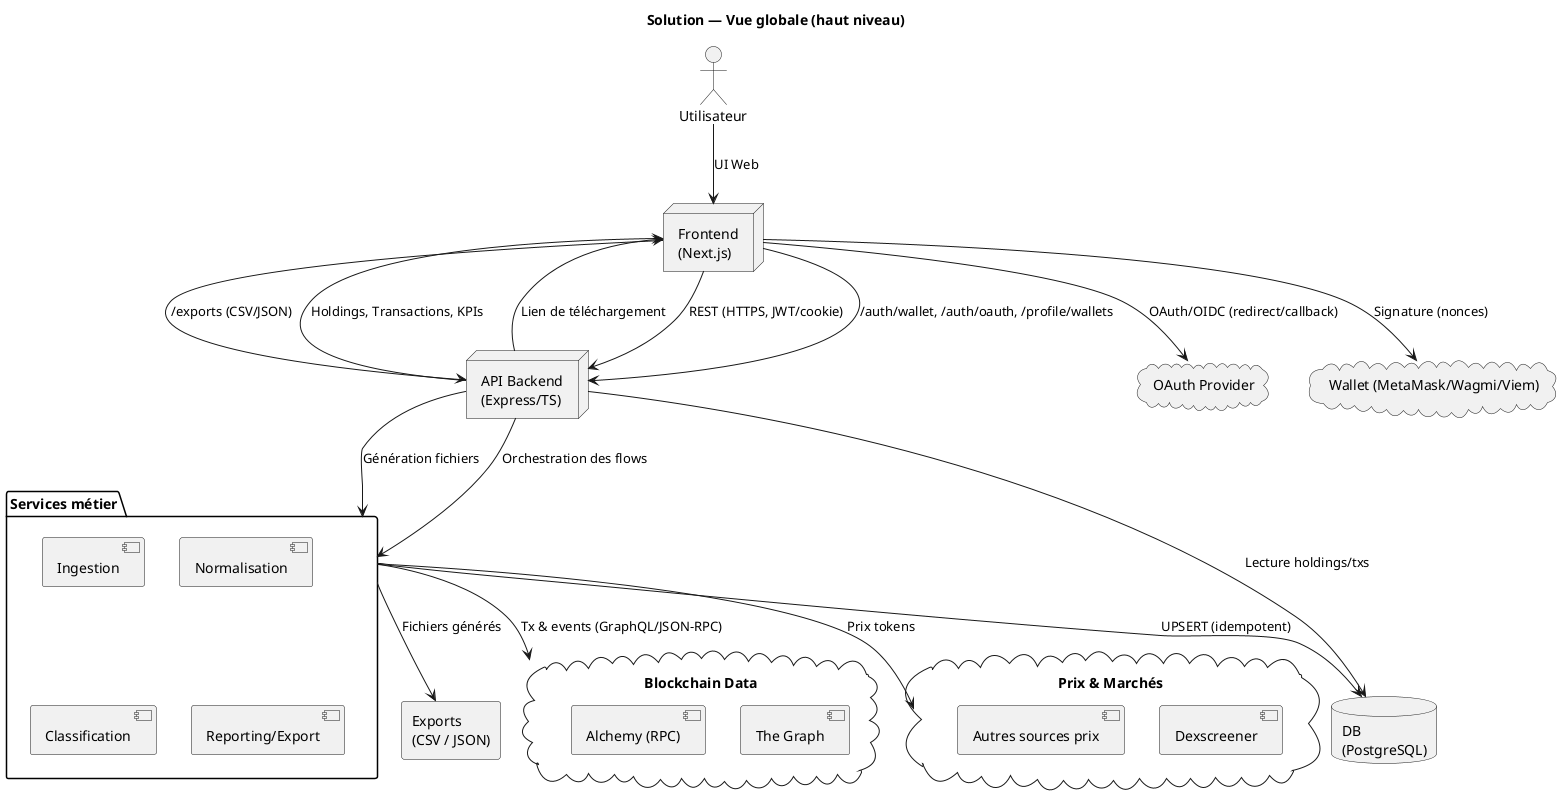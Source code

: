 @startuml
skinparam theme plain
skinparam monochrome true
skinparam shadowing false
skinparam ArrowThickness 1
skinparam ParticipantPadding 10
title Solution — Vue globale (haut niveau)

actor "Utilisateur" as User

node "Frontend\n(Next.js)" as FE
node "API Backend\n(Express/TS)" as API
database "DB\n(PostgreSQL)" as DB

cloud "OAuth Provider" as OAUTH
cloud "Wallet (MetaMask/Wagmi/Viem)" as WALLET
cloud "Blockchain Data" as CHAIN {
  [The Graph]
  [Alchemy (RPC)]
}
cloud "Prix & Marchés" as PRICES {
  [Dexscreener]
  [Autres sources prix]
}

folder "Services métier" as SVC {
  [Ingestion]
  [Normalisation]
  [Classification]
  [Reporting/Export]
}

rectangle "Exports\n(CSV / JSON)" as EXPORTS

' --- Relations principales ---
User --> FE : UI Web
FE --> API : REST (HTTPS, JWT/cookie)

' Auth & liaisons d’adresses
FE --> WALLET : Signature (nonces)
FE --> OAUTH : OAuth/OIDC (redirect/callback)
FE --> API : /auth/wallet, /auth/oauth, /profile/wallets

' API <-> Services
API --> SVC : Orchestration des flows

' Ingestion & données externes
SVC --> CHAIN : Tx & events (GraphQL/JSON-RPC)
SVC --> PRICES : Prix tokens

' Persistance
SVC --> DB : UPSERT (idempotent)

' Lecture pour UI
API --> DB : Lecture holdings/txs
API --> FE : Holdings, Transactions, KPIs

' Export
FE --> API : /exports (CSV/JSON)
API --> SVC : Génération fichiers
SVC --> EXPORTS : Fichiers générés
API --> FE : Lien de téléchargement

@enduml
